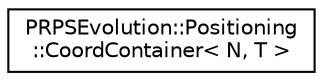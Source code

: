 digraph "Graphical Class Hierarchy"
{
  edge [fontname="Helvetica",fontsize="10",labelfontname="Helvetica",labelfontsize="10"];
  node [fontname="Helvetica",fontsize="10",shape=record];
  rankdir="LR";
  Node1 [label="PRPSEvolution::Positioning\l::CoordContainer\< N, T \>",height=0.2,width=0.4,color="black", fillcolor="white", style="filled",URL="$struct_p_r_p_s_evolution_1_1_positioning_1_1_coord_container.html"];
}
